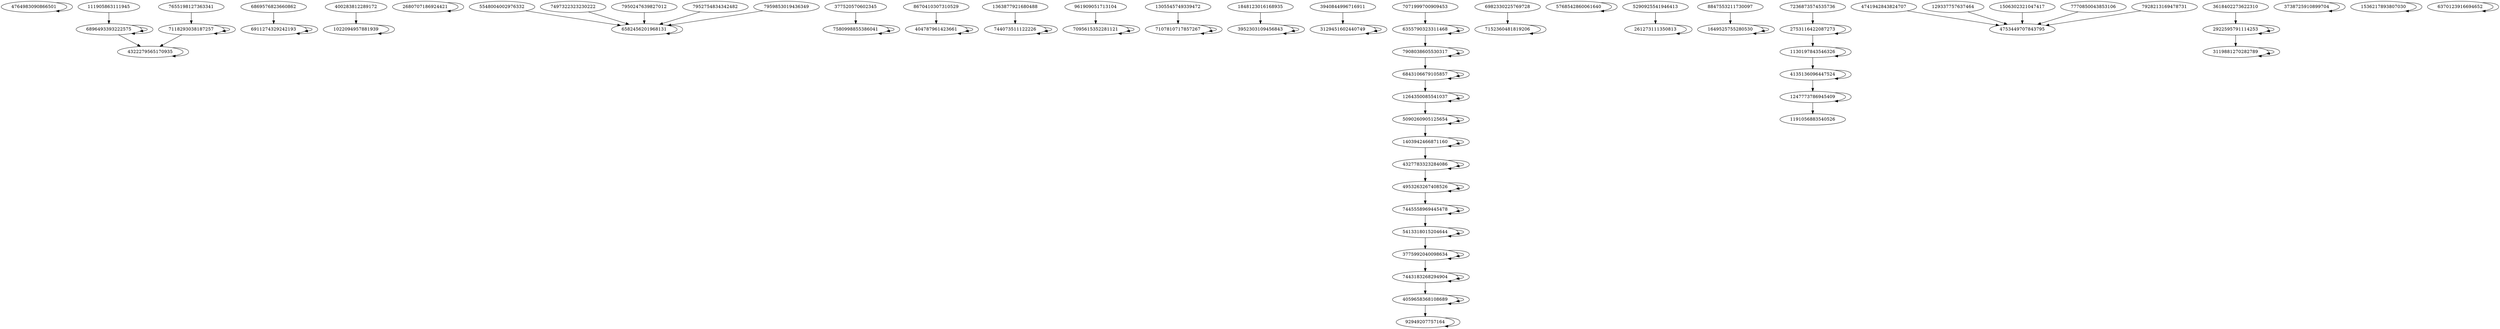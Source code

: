 digraph {
	4764983090866501
	4764983090866501
	4764983090866501 -> 4764983090866501
	111905863111945
	6896493393222575
	111905863111945 -> 6896493393222575
	6896493393222575
	6896493393222575
	6896493393222575 -> 6896493393222575
	6896493393222575
	6896493393222575
	6896493393222575 -> 6896493393222575
	6869576823660862
	6911274329242193
	6869576823660862 -> 6911274329242193
	6911274329242193
	6911274329242193
	6911274329242193 -> 6911274329242193
	6911274329242193
	6911274329242193
	6911274329242193 -> 6911274329242193
	400283812289172
	1022094957881939
	400283812289172 -> 1022094957881939
	1022094957881939
	1022094957881939
	1022094957881939 -> 1022094957881939
	2680707186924421
	2680707186924421
	2680707186924421 -> 2680707186924421
	7655198127363341
	7118293038187257
	7655198127363341 -> 7118293038187257
	7118293038187257
	7118293038187257
	7118293038187257 -> 7118293038187257
	7118293038187257
	7118293038187257
	7118293038187257 -> 7118293038187257
	5548004002976332
	6582456201968131
	5548004002976332 -> 6582456201968131
	7497322323230222
	6582456201968131
	7497322323230222 -> 6582456201968131
	7950247639827012
	6582456201968131
	7950247639827012 -> 6582456201968131
	7952754834342482
	6582456201968131
	7952754834342482 -> 6582456201968131
	7959853019436349
	6582456201968131
	7959853019436349 -> 6582456201968131
	6582456201968131
	6582456201968131
	6582456201968131 -> 6582456201968131
	377520570602345
	7580998855386041
	377520570602345 -> 7580998855386041
	7580998855386041
	7580998855386041
	7580998855386041 -> 7580998855386041
	7580998855386041
	7580998855386041
	7580998855386041 -> 7580998855386041
	8670410307310529
	404787961423661
	8670410307310529 -> 404787961423661
	404787961423661
	404787961423661
	404787961423661 -> 404787961423661
	404787961423661
	404787961423661
	404787961423661 -> 404787961423661
	1363877921680488
	744073511122226
	1363877921680488 -> 744073511122226
	744073511122226
	744073511122226
	744073511122226 -> 744073511122226
	744073511122226
	744073511122226
	744073511122226 -> 744073511122226
	961909051713104
	7095615352281121
	961909051713104 -> 7095615352281121
	7095615352281121
	7095615352281121
	7095615352281121 -> 7095615352281121
	7095615352281121
	7095615352281121
	7095615352281121 -> 7095615352281121
	1305545749339472
	7107810717857267
	1305545749339472 -> 7107810717857267
	7107810717857267
	7107810717857267
	7107810717857267 -> 7107810717857267
	7107810717857267
	7107810717857267
	7107810717857267 -> 7107810717857267
	1848123016168935
	3952303109456843
	1848123016168935 -> 3952303109456843
	3952303109456843
	3952303109456843
	3952303109456843 -> 3952303109456843
	3952303109456843
	3952303109456843
	3952303109456843 -> 3952303109456843
	3940844996716911
	3129451602440749
	3940844996716911 -> 3129451602440749
	3129451602440749
	3129451602440749
	3129451602440749 -> 3129451602440749
	3129451602440749
	3129451602440749
	3129451602440749 -> 3129451602440749
	7071999700909453
	6355790323311468
	7071999700909453 -> 6355790323311468
	6355790323311468
	6355790323311468
	6355790323311468 -> 6355790323311468
	6355790323311468
	6355790323311468
	6355790323311468 -> 6355790323311468
	6982330225769728
	7152360481819206
	6982330225769728 -> 7152360481819206
	7152360481819206
	7152360481819206
	7152360481819206 -> 7152360481819206
	5768542860061640
	5768542860061640
	5768542860061640 -> 5768542860061640
	5290925541946413
	261273111350813
	5290925541946413 -> 261273111350813
	261273111350813
	261273111350813
	261273111350813 -> 261273111350813
	8847553211730097
	1649525755280530
	8847553211730097 -> 1649525755280530
	1649525755280530
	1649525755280530
	1649525755280530 -> 1649525755280530
	1649525755280530
	1649525755280530
	1649525755280530 -> 1649525755280530
	6896493393222575
	4322279565170935
	6896493393222575 -> 4322279565170935
	7118293038187257
	4322279565170935
	7118293038187257 -> 4322279565170935
	4322279565170935
	4322279565170935
	4322279565170935 -> 4322279565170935
	7236873574535736
	2753116422087273
	7236873574535736 -> 2753116422087273
	2753116422087273
	2753116422087273
	2753116422087273 -> 2753116422087273
	6355790323311468
	7908038605530317
	6355790323311468 -> 7908038605530317
	7908038605530317
	7908038605530317
	7908038605530317 -> 7908038605530317
	7908038605530317
	7908038605530317
	7908038605530317 -> 7908038605530317
	4741942843824707
	4753449707843795
	4741942843824707 -> 4753449707843795
	129337757637464
	4753449707843795
	129337757637464 -> 4753449707843795
	1506302321047417
	4753449707843795
	1506302321047417 -> 4753449707843795
	7770850043853106
	4753449707843795
	7770850043853106 -> 4753449707843795
	7928213169478731
	4753449707843795
	7928213169478731 -> 4753449707843795
	3618402273622310
	2922595791114253
	3618402273622310 -> 2922595791114253
	2922595791114253
	2922595791114253
	2922595791114253 -> 2922595791114253
	2922595791114253
	2922595791114253
	2922595791114253 -> 2922595791114253
	2753116422087273
	1130197843546326
	2753116422087273 -> 1130197843546326
	1130197843546326
	1130197843546326
	1130197843546326 -> 1130197843546326
	3738725910899704
	3738725910899704
	3738725910899704 -> 3738725910899704
	7908038605530317
	6843106679105857
	7908038605530317 -> 6843106679105857
	6843106679105857
	6843106679105857
	6843106679105857 -> 6843106679105857
	6843106679105857
	6843106679105857
	6843106679105857 -> 6843106679105857
	1130197843546326
	4135136096447524
	1130197843546326 -> 4135136096447524
	4135136096447524
	4135136096447524
	4135136096447524 -> 4135136096447524
	2922595791114253
	3119881270282789
	2922595791114253 -> 3119881270282789
	3119881270282789
	3119881270282789
	3119881270282789 -> 3119881270282789
	3119881270282789
	3119881270282789
	3119881270282789 -> 3119881270282789
	6843106679105857
	1264350085541037
	6843106679105857 -> 1264350085541037
	1264350085541037
	1264350085541037
	1264350085541037 -> 1264350085541037
	1264350085541037
	1264350085541037
	1264350085541037 -> 1264350085541037
	4135136096447524
	1247773786945409
	4135136096447524 -> 1247773786945409
	1247773786945409
	1247773786945409
	1247773786945409 -> 1247773786945409
	1264350085541037
	5090260905125654
	1264350085541037 -> 5090260905125654
	5090260905125654
	5090260905125654
	5090260905125654 -> 5090260905125654
	5090260905125654
	5090260905125654
	5090260905125654 -> 5090260905125654
	1247773786945409
	1191056883540526
	1247773786945409 -> 1191056883540526
	5090260905125654
	1403942466871160
	5090260905125654 -> 1403942466871160
	1403942466871160
	1403942466871160
	1403942466871160 -> 1403942466871160
	1403942466871160
	1403942466871160
	1403942466871160 -> 1403942466871160
	1403942466871160
	4327783323284086
	1403942466871160 -> 4327783323284086
	4327783323284086
	4327783323284086
	4327783323284086 -> 4327783323284086
	4327783323284086
	4327783323284086
	4327783323284086 -> 4327783323284086
	4327783323284086
	4953263267408526
	4327783323284086 -> 4953263267408526
	4953263267408526
	4953263267408526
	4953263267408526 -> 4953263267408526
	4953263267408526
	4953263267408526
	4953263267408526 -> 4953263267408526
	4953263267408526
	7445558969445478
	4953263267408526 -> 7445558969445478
	7445558969445478
	7445558969445478
	7445558969445478 -> 7445558969445478
	7445558969445478
	7445558969445478
	7445558969445478 -> 7445558969445478
	1536217893807030
	1536217893807030
	1536217893807030 -> 1536217893807030
	7445558969445478
	5413318015204644
	7445558969445478 -> 5413318015204644
	5413318015204644
	5413318015204644
	5413318015204644 -> 5413318015204644
	5413318015204644
	5413318015204644
	5413318015204644 -> 5413318015204644
	5413318015204644
	3775992040098634
	5413318015204644 -> 3775992040098634
	3775992040098634
	3775992040098634
	3775992040098634 -> 3775992040098634
	3775992040098634
	3775992040098634
	3775992040098634 -> 3775992040098634
	3775992040098634
	7443183268294904
	3775992040098634 -> 7443183268294904
	7443183268294904
	7443183268294904
	7443183268294904 -> 7443183268294904
	7443183268294904
	7443183268294904
	7443183268294904 -> 7443183268294904
	7443183268294904
	4059658368108689
	7443183268294904 -> 4059658368108689
	4059658368108689
	4059658368108689
	4059658368108689 -> 4059658368108689
	4059658368108689
	4059658368108689
	4059658368108689 -> 4059658368108689
	4059658368108689
	92949207757164
	4059658368108689 -> 92949207757164
	92949207757164
	92949207757164
	92949207757164 -> 92949207757164
	6370123916694652
	6370123916694652
	6370123916694652 -> 6370123916694652
}
